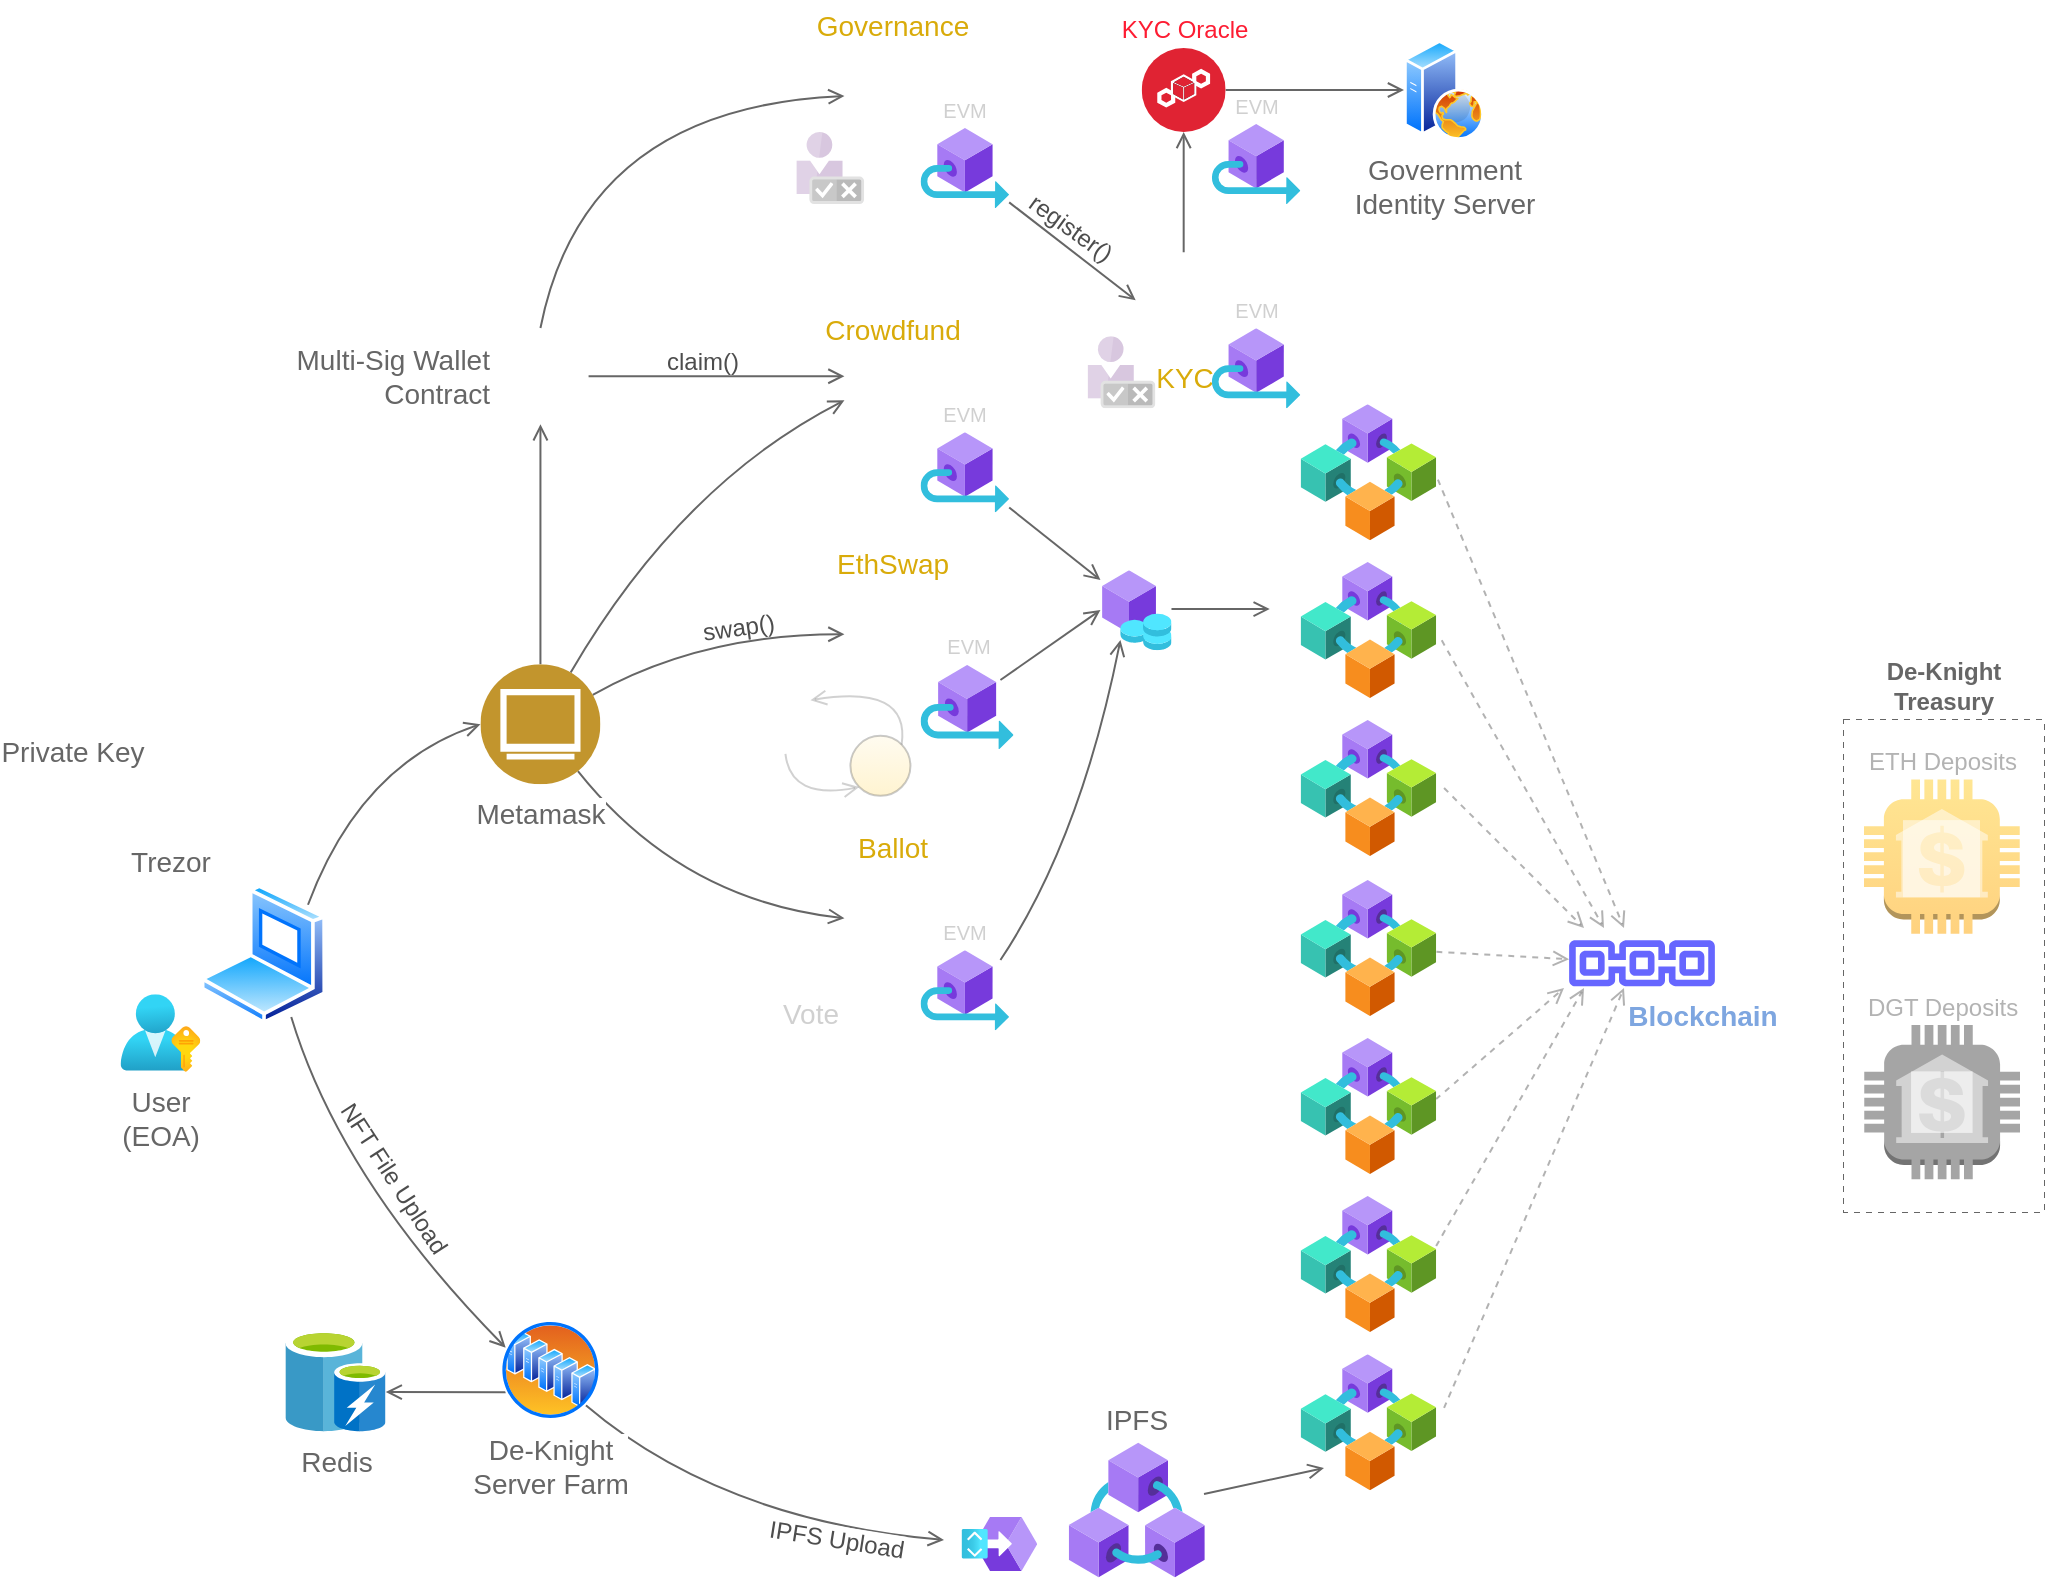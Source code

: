 <mxfile version="20.5.3" type="device"><diagram id="CzTbfuql-36a4De3iNGV" name="de-knight-architecture"><mxGraphModel dx="1221" dy="1400" grid="1" gridSize="10" guides="1" tooltips="1" connect="1" arrows="1" fold="1" page="1" pageScale="1" pageWidth="1169" pageHeight="827" math="0" shadow="0"><root><mxCell id="0"/><mxCell id="1" parent="0"/><mxCell id="tdxIL8HpgpXGs9-Mnloz-58" value="De-Knight&lt;br&gt;Treasury" style="rounded=0;whiteSpace=wrap;html=1;labelBackgroundColor=none;strokeColor=#666666;fontColor=#666666;fillColor=none;labelPosition=center;verticalLabelPosition=top;align=center;verticalAlign=bottom;dashed=1;fontStyle=1" vertex="1" parent="1"><mxGeometry x="1030" y="-454" width="100" height="246" as="geometry"/></mxCell><mxCell id="8PRdPqcWEEvDvs5QWRET-10" value="&lt;font style=&quot;font-size: 14px;&quot;&gt;EthSwap&lt;/font&gt;" style="shape=image;html=1;verticalAlign=bottom;verticalLabelPosition=top;labelBackgroundColor=none;imageAspect=0;aspect=fixed;image=https://cdn1.iconfinder.com/data/icons/business-488/128/12-128.png;imageBackground=none;imageBorder=none;fontColor=#D9AB0A;fontStyle=0;labelPosition=center;align=center;fontSize=14;" parent="1" vertex="1"><mxGeometry x="530.22" y="-520.87" width="48" height="48" as="geometry"/></mxCell><mxCell id="tdxIL8HpgpXGs9-Mnloz-49" style="edgeStyle=none;curved=1;orthogonalLoop=1;jettySize=auto;html=1;entryX=0;entryY=0.25;entryDx=0;entryDy=0;strokeColor=#666666;fontColor=#4D4D4D;endArrow=open;endFill=0;spacingBottom=0;spacingTop=0;fontSize=14;" edge="1" parent="1" source="8PRdPqcWEEvDvs5QWRET-11" target="tdxIL8HpgpXGs9-Mnloz-20"><mxGeometry relative="1" as="geometry"/></mxCell><mxCell id="tdxIL8HpgpXGs9-Mnloz-51" value="claim()" style="edgeLabel;html=1;align=center;verticalAlign=middle;resizable=0;points=[];fontColor=#4d4d4d;labelBackgroundColor=none;fontSize=12;spacingBottom=1;" vertex="1" connectable="0" parent="tdxIL8HpgpXGs9-Mnloz-49"><mxGeometry x="-0.342" y="-3" relative="1" as="geometry"><mxPoint x="14" y="-10" as="offset"/></mxGeometry></mxCell><mxCell id="tdxIL8HpgpXGs9-Mnloz-97" style="edgeStyle=none;curved=1;orthogonalLoop=1;jettySize=auto;html=1;exitX=0.5;exitY=0;exitDx=0;exitDy=0;entryX=0;entryY=0.5;entryDx=0;entryDy=0;strokeColor=#666666;fontSize=14;fontColor=#FD1C32;endArrow=open;endFill=0;" edge="1" parent="1" source="8PRdPqcWEEvDvs5QWRET-11" target="tdxIL8HpgpXGs9-Mnloz-94"><mxGeometry relative="1" as="geometry"><Array as="points"><mxPoint x="400" y="-760"/></Array></mxGeometry></mxCell><mxCell id="8PRdPqcWEEvDvs5QWRET-11" value="Multi-Sig Wallet&lt;br style=&quot;font-size: 14px;&quot;&gt;Contract" style="shape=image;html=1;verticalAlign=middle;verticalLabelPosition=middle;labelBackgroundColor=none;imageAspect=0;aspect=fixed;image=https://cdn4.iconfinder.com/data/icons/success-filloutline/64/paper-contract-document-files_and_folders-user-128.png;imageBackground=none;labelPosition=left;align=right;fontColor=#666666;fontSize=14;" parent="1" vertex="1"><mxGeometry x="354.16" y="-650" width="48.13" height="48.13" as="geometry"/></mxCell><mxCell id="8PRdPqcWEEvDvs5QWRET-2" value="" style="aspect=fixed;html=1;points=[];align=center;image;fontSize=12;image=img/lib/azure2/blockchain/Azure_Token_Service.svg;fontColor=#666666;" parent="1" vertex="1"><mxGeometry x="659.04" y="-528.87" width="34.7" height="40" as="geometry"/></mxCell><mxCell id="tdxIL8HpgpXGs9-Mnloz-29" style="edgeStyle=none;curved=1;orthogonalLoop=1;jettySize=auto;html=1;strokeColor=#666666;fontColor=#D9AB0A;endArrow=open;endFill=0;" edge="1" parent="1"><mxGeometry relative="1" as="geometry"><mxPoint x="608.22" y="-474" as="sourcePoint"/><mxPoint x="658.22" y="-509" as="targetPoint"/></mxGeometry></mxCell><mxCell id="tdxIL8HpgpXGs9-Mnloz-2" value="EVM" style="aspect=fixed;html=1;points=[];align=center;image;fontSize=10;image=img/lib/azure2/blockchain/Outbound_Connection.svg;fontColor=#666666;fontStyle=0;verticalAlign=bottom;labelPosition=center;verticalLabelPosition=top;textOpacity=30;" vertex="1" parent="1"><mxGeometry x="568.22" y="-481.52" width="46.59" height="42" as="geometry"/></mxCell><mxCell id="tdxIL8HpgpXGs9-Mnloz-7" style="orthogonalLoop=1;jettySize=auto;html=1;entryX=0;entryY=0.5;entryDx=0;entryDy=0;fontColor=#D9AB0A;endArrow=open;endFill=0;strokeColor=#666666;curved=1;exitX=1;exitY=0;exitDx=0;exitDy=0;" edge="1" parent="1" source="tdxIL8HpgpXGs9-Mnloz-5" target="tdxIL8HpgpXGs9-Mnloz-6"><mxGeometry relative="1" as="geometry"><mxPoint x="258.22" y="-351.87" as="sourcePoint"/><Array as="points"><mxPoint x="288.22" y="-431.87"/></Array></mxGeometry></mxCell><mxCell id="tdxIL8HpgpXGs9-Mnloz-10" style="edgeStyle=none;orthogonalLoop=1;jettySize=auto;html=1;fontColor=#D9AB0A;endArrow=open;endFill=0;curved=1;strokeColor=#666666;entryX=0;entryY=0.25;entryDx=0;entryDy=0;exitX=0.75;exitY=1;exitDx=0;exitDy=0;fontSize=12;" edge="1" parent="1" source="tdxIL8HpgpXGs9-Mnloz-5" target="tdxIL8HpgpXGs9-Mnloz-9"><mxGeometry relative="1" as="geometry"><mxPoint x="248.22" y="-321.87" as="sourcePoint"/><mxPoint x="248.22" y="-318.09" as="targetPoint"/><Array as="points"><mxPoint x="278.22" y="-224"/></Array></mxGeometry></mxCell><mxCell id="tdxIL8HpgpXGs9-Mnloz-17" value="NFT File Upload" style="edgeLabel;html=1;align=center;verticalAlign=middle;resizable=0;points=[];fontColor=#4D4D4D;labelBackgroundColor=none;rotation=57;fontSize=12;" vertex="1" connectable="0" parent="tdxIL8HpgpXGs9-Mnloz-10"><mxGeometry x="-0.334" y="-18" relative="1" as="geometry"><mxPoint x="49" y="10" as="offset"/></mxGeometry></mxCell><mxCell id="tdxIL8HpgpXGs9-Mnloz-5" value="" style="aspect=fixed;perimeter=ellipsePerimeter;html=1;align=center;shadow=0;dashed=0;spacingTop=0;image;image=img/lib/active_directory/laptop_client.svg;fontColor=#666666;" vertex="1" parent="1"><mxGeometry x="208.22" y="-371.87" width="63" height="70" as="geometry"/></mxCell><mxCell id="tdxIL8HpgpXGs9-Mnloz-8" style="edgeStyle=none;orthogonalLoop=1;jettySize=auto;html=1;entryX=0;entryY=0.5;entryDx=0;entryDy=0;fontColor=#D9AB0A;endArrow=open;endFill=0;strokeColor=#666666;curved=1;fontSize=14;" edge="1" parent="1" source="tdxIL8HpgpXGs9-Mnloz-6" target="8PRdPqcWEEvDvs5QWRET-10"><mxGeometry relative="1" as="geometry"><Array as="points"><mxPoint x="458.22" y="-496.87"/></Array></mxGeometry></mxCell><mxCell id="tdxIL8HpgpXGs9-Mnloz-106" value="swap()" style="edgeLabel;html=1;align=center;verticalAlign=middle;resizable=0;points=[];fontSize=12;fontColor=#4d4d4d;rotation=352;labelBackgroundColor=none;spacingBottom=2;" vertex="1" connectable="0" parent="tdxIL8HpgpXGs9-Mnloz-8"><mxGeometry x="0.203" y="-7" relative="1" as="geometry"><mxPoint y="-9" as="offset"/></mxGeometry></mxCell><mxCell id="tdxIL8HpgpXGs9-Mnloz-21" style="edgeStyle=none;curved=1;orthogonalLoop=1;jettySize=auto;html=1;entryX=0;entryY=0.5;entryDx=0;entryDy=0;strokeColor=#666666;fontColor=#D9AB0A;endArrow=open;endFill=0;" edge="1" parent="1" source="tdxIL8HpgpXGs9-Mnloz-6" target="tdxIL8HpgpXGs9-Mnloz-20"><mxGeometry relative="1" as="geometry"><Array as="points"><mxPoint x="448.22" y="-571.87"/></Array></mxGeometry></mxCell><mxCell id="tdxIL8HpgpXGs9-Mnloz-50" style="edgeStyle=none;curved=1;orthogonalLoop=1;jettySize=auto;html=1;entryX=0.5;entryY=1;entryDx=0;entryDy=0;strokeColor=#666666;fontColor=#D9AB0A;endArrow=open;endFill=0;" edge="1" parent="1" source="tdxIL8HpgpXGs9-Mnloz-6" target="8PRdPqcWEEvDvs5QWRET-11"><mxGeometry relative="1" as="geometry"/></mxCell><mxCell id="tdxIL8HpgpXGs9-Mnloz-74" style="edgeStyle=none;curved=1;orthogonalLoop=1;jettySize=auto;html=1;strokeColor=#666666;fontSize=14;fontColor=#D45B07;endArrow=open;endFill=0;entryX=0;entryY=0.5;entryDx=0;entryDy=0;" edge="1" parent="1" source="tdxIL8HpgpXGs9-Mnloz-6" target="tdxIL8HpgpXGs9-Mnloz-71"><mxGeometry relative="1" as="geometry"><mxPoint x="494.389" y="-362.224" as="targetPoint"/><Array as="points"><mxPoint x="448.22" y="-364"/></Array></mxGeometry></mxCell><mxCell id="tdxIL8HpgpXGs9-Mnloz-6" value="Metamask" style="aspect=fixed;perimeter=ellipsePerimeter;html=1;align=center;shadow=0;dashed=0;fontColor=#666666;labelBackgroundColor=#ffffff;fontSize=14;spacingTop=0;image;image=img/lib/ibm/users/browser.svg;fontStyle=0;labelPosition=center;verticalLabelPosition=bottom;verticalAlign=top;" vertex="1" parent="1"><mxGeometry x="348.22" y="-481.87" width="60" height="60" as="geometry"/></mxCell><mxCell id="tdxIL8HpgpXGs9-Mnloz-11" style="edgeStyle=none;curved=1;orthogonalLoop=1;jettySize=auto;html=1;fontColor=#D9AB0A;endArrow=open;endFill=0;strokeColor=#666666;exitX=1;exitY=1;exitDx=0;exitDy=0;fontSize=14;" edge="1" parent="1" source="tdxIL8HpgpXGs9-Mnloz-9"><mxGeometry relative="1" as="geometry"><mxPoint x="378.22" y="-171.87" as="sourcePoint"/><mxPoint x="580" y="-44" as="targetPoint"/><Array as="points"><mxPoint x="468.22" y="-54"/></Array></mxGeometry></mxCell><mxCell id="tdxIL8HpgpXGs9-Mnloz-12" value="IPFS Upload" style="edgeLabel;html=1;align=center;verticalAlign=middle;resizable=0;points=[];fontColor=#4D4D4D;rotation=9;fontSize=12;" vertex="1" connectable="0" parent="tdxIL8HpgpXGs9-Mnloz-11"><mxGeometry x="0.05" y="11" relative="1" as="geometry"><mxPoint x="40" y="19" as="offset"/></mxGeometry></mxCell><mxCell id="tdxIL8HpgpXGs9-Mnloz-119" style="edgeStyle=none;curved=1;orthogonalLoop=1;jettySize=auto;html=1;strokeColor=#666666;fontSize=12;fontColor=#666666;endArrow=open;endFill=0;entryX=1.003;entryY=0.6;entryDx=0;entryDy=0;entryPerimeter=0;exitX=0;exitY=0.75;exitDx=0;exitDy=0;" edge="1" parent="1" source="tdxIL8HpgpXGs9-Mnloz-9" target="tdxIL8HpgpXGs9-Mnloz-118"><mxGeometry relative="1" as="geometry"><mxPoint x="400" y="-150" as="sourcePoint"/><mxPoint x="460" y="-180" as="targetPoint"/></mxGeometry></mxCell><mxCell id="tdxIL8HpgpXGs9-Mnloz-9" value="De-Knight&lt;br style=&quot;font-size: 14px;&quot;&gt;Server Farm" style="aspect=fixed;perimeter=ellipsePerimeter;html=1;align=center;shadow=0;dashed=0;spacingTop=0;image;image=img/lib/active_directory/server_farm.svg;fontColor=#666666;labelPosition=center;verticalLabelPosition=bottom;verticalAlign=top;fontSize=14;" vertex="1" parent="1"><mxGeometry x="358.22" y="-154" width="50" height="50" as="geometry"/></mxCell><mxCell id="tdxIL8HpgpXGs9-Mnloz-1" value="" style="aspect=fixed;html=1;points=[];align=center;image;fontSize=12;image=img/lib/azure2/blockchain/Blockchain_Applications.svg;rotation=90;labelPosition=center;verticalLabelPosition=top;verticalAlign=bottom;" vertex="1" parent="1"><mxGeometry x="594.22" y="-61.0" width="27.05" height="38" as="geometry"/></mxCell><mxCell id="tdxIL8HpgpXGs9-Mnloz-20" value="&lt;font style=&quot;font-size: 14px;&quot;&gt;Crowdfund&lt;/font&gt;" style="shape=image;html=1;verticalAlign=bottom;verticalLabelPosition=top;labelBackgroundColor=none;imageAspect=0;aspect=fixed;image=https://cdn1.iconfinder.com/data/icons/business-488/128/12-128.png;imageBackground=none;imageBorder=none;fontColor=#D9AB0A;fontStyle=0;labelPosition=center;align=center;fontSize=14;" vertex="1" parent="1"><mxGeometry x="530.22" y="-637.87" width="48" height="48" as="geometry"/></mxCell><mxCell id="tdxIL8HpgpXGs9-Mnloz-30" style="edgeStyle=none;curved=1;orthogonalLoop=1;jettySize=auto;html=1;strokeColor=#666666;fontColor=#D9AB0A;endArrow=open;endFill=0;" edge="1" parent="1" source="tdxIL8HpgpXGs9-Mnloz-22"><mxGeometry relative="1" as="geometry"><mxPoint x="658.22" y="-524" as="targetPoint"/></mxGeometry></mxCell><mxCell id="tdxIL8HpgpXGs9-Mnloz-22" value="EVM" style="aspect=fixed;html=1;points=[];align=center;image;fontSize=10;image=img/lib/azure2/blockchain/Outbound_Connection.svg;fontColor=#666666;fontStyle=0;verticalAlign=bottom;labelPosition=center;verticalLabelPosition=top;textOpacity=30;" vertex="1" parent="1"><mxGeometry x="568.22" y="-597.87" width="44.38" height="40" as="geometry"/></mxCell><mxCell id="tdxIL8HpgpXGs9-Mnloz-112" style="edgeStyle=none;curved=1;orthogonalLoop=1;jettySize=auto;html=1;dashed=1;strokeColor=#666666;fontSize=12;fontColor=#7EA6E0;endArrow=open;endFill=0;opacity=50;" edge="1" parent="1" source="8PRdPqcWEEvDvs5QWRET-1" target="tdxIL8HpgpXGs9-Mnloz-24"><mxGeometry relative="1" as="geometry"/></mxCell><mxCell id="8PRdPqcWEEvDvs5QWRET-1" value="" style="aspect=fixed;html=1;points=[];align=center;image;fontSize=12;image=img/lib/azure2/blockchain/Consortium.svg;" parent="1" vertex="1"><mxGeometry x="758.22" y="-374" width="68" height="68" as="geometry"/></mxCell><mxCell id="tdxIL8HpgpXGs9-Mnloz-111" style="edgeStyle=none;curved=1;orthogonalLoop=1;jettySize=auto;html=1;dashed=1;strokeColor=#666666;fontSize=12;fontColor=#7EA6E0;endArrow=open;endFill=0;opacity=50;exitX=1.056;exitY=0.5;exitDx=0;exitDy=0;exitPerimeter=0;" edge="1" parent="1" source="8PRdPqcWEEvDvs5QWRET-18"><mxGeometry relative="1" as="geometry"><mxPoint x="900" y="-350" as="targetPoint"/><Array as="points"/></mxGeometry></mxCell><mxCell id="8PRdPqcWEEvDvs5QWRET-18" value="" style="aspect=fixed;html=1;points=[];align=center;image;fontSize=12;image=img/lib/azure2/blockchain/Consortium.svg;" parent="1" vertex="1"><mxGeometry x="758.22" y="-454" width="68" height="68" as="geometry"/></mxCell><mxCell id="tdxIL8HpgpXGs9-Mnloz-110" style="edgeStyle=none;curved=1;orthogonalLoop=1;jettySize=auto;html=1;dashed=1;strokeColor=#666666;fontSize=12;fontColor=#7EA6E0;endArrow=open;endFill=0;opacity=50;exitX=1.039;exitY=0.576;exitDx=0;exitDy=0;exitPerimeter=0;" edge="1" parent="1" source="8PRdPqcWEEvDvs5QWRET-17"><mxGeometry relative="1" as="geometry"><mxPoint x="910" y="-350" as="targetPoint"/><Array as="points"/></mxGeometry></mxCell><mxCell id="8PRdPqcWEEvDvs5QWRET-17" value="" style="aspect=fixed;html=1;points=[];align=center;image;fontSize=12;image=img/lib/azure2/blockchain/Consortium.svg;" parent="1" vertex="1"><mxGeometry x="758.22" y="-533" width="68" height="68" as="geometry"/></mxCell><mxCell id="tdxIL8HpgpXGs9-Mnloz-113" style="edgeStyle=none;curved=1;orthogonalLoop=1;jettySize=auto;html=1;dashed=1;strokeColor=#666666;fontSize=12;fontColor=#7EA6E0;endArrow=open;endFill=0;opacity=50;exitX=0.998;exitY=0.449;exitDx=0;exitDy=0;exitPerimeter=0;" edge="1" parent="1" source="syoWLXgU4o35DfLKHnBd-1"><mxGeometry relative="1" as="geometry"><mxPoint x="890" y="-320" as="targetPoint"/></mxGeometry></mxCell><mxCell id="syoWLXgU4o35DfLKHnBd-1" value="" style="aspect=fixed;html=1;points=[];align=center;image;fontSize=12;image=img/lib/azure2/blockchain/Consortium.svg;" parent="1" vertex="1"><mxGeometry x="758.22" y="-295" width="68" height="68" as="geometry"/></mxCell><mxCell id="tdxIL8HpgpXGs9-Mnloz-109" style="edgeStyle=none;curved=1;orthogonalLoop=1;jettySize=auto;html=1;strokeColor=#666666;fontSize=12;fontColor=#7EA6E0;endArrow=open;endFill=0;dashed=1;opacity=50;exitX=1.011;exitY=0.555;exitDx=0;exitDy=0;exitPerimeter=0;" edge="1" parent="1" source="8PRdPqcWEEvDvs5QWRET-16"><mxGeometry relative="1" as="geometry"><mxPoint x="920" y="-350" as="targetPoint"/><Array as="points"/></mxGeometry></mxCell><mxCell id="8PRdPqcWEEvDvs5QWRET-16" value="" style="aspect=fixed;html=1;points=[];align=center;image;fontSize=12;image=img/lib/azure2/blockchain/Consortium.svg;" parent="1" vertex="1"><mxGeometry x="758.22" y="-611.87" width="68" height="68" as="geometry"/></mxCell><mxCell id="tdxIL8HpgpXGs9-Mnloz-23" value="IPFS" style="aspect=fixed;html=1;points=[];align=center;image;fontSize=14;image=img/lib/azure2/blockchain/Azure_Blockchain_Service.svg;labelBackgroundColor=none;fontColor=#666666;labelPosition=center;verticalLabelPosition=top;verticalAlign=bottom;" vertex="1" parent="1"><mxGeometry x="642.39" y="-93.0" width="68" height="68" as="geometry"/></mxCell><mxCell id="tdxIL8HpgpXGs9-Mnloz-24" value="Blockchain" style="sketch=0;outlineConnect=0;fontColor=#7EA6E0;gradientColor=none;fillColor=#6666FF;strokeColor=none;dashed=0;verticalLabelPosition=bottom;verticalAlign=top;align=center;html=1;fontSize=14;fontStyle=1;aspect=fixed;shape=mxgraph.aws4.blockchain_resource;labelBackgroundColor=none;labelPosition=center;spacingLeft=60;" vertex="1" parent="1"><mxGeometry x="890" y="-343.85" width="78" height="23" as="geometry"/></mxCell><mxCell id="tdxIL8HpgpXGs9-Mnloz-32" value="Private Key" style="shape=image;html=1;verticalAlign=bottom;verticalLabelPosition=top;labelBackgroundColor=none;imageAspect=0;aspect=fixed;image=https://cdn1.iconfinder.com/data/icons/cryptocurrency-blockchain-fintech-free/32/Cryptocurrency_digital_contract-128.png;fontColor=#666666;labelPosition=center;align=center;fontSize=14;" vertex="1" parent="1"><mxGeometry x="120" y="-427.09" width="48.22" height="48.22" as="geometry"/></mxCell><mxCell id="tdxIL8HpgpXGs9-Mnloz-34" value="Trezor" style="shape=image;html=1;verticalAlign=bottom;verticalLabelPosition=top;labelBackgroundColor=none;imageAspect=0;aspect=fixed;image=https://cdn1.iconfinder.com/data/icons/CrystalClear/128x128/devices/usbpendrive_unmount.png;fontColor=#666666;labelPosition=center;align=center;fontSize=14;" vertex="1" parent="1"><mxGeometry x="177" y="-371.87" width="31.22" height="31.22" as="geometry"/></mxCell><mxCell id="tdxIL8HpgpXGs9-Mnloz-48" value="" style="shape=image;html=1;verticalAlign=top;verticalLabelPosition=bottom;labelBackgroundColor=#ffffff;imageAspect=0;aspect=fixed;image=https://cdn3.iconfinder.com/data/icons/currency-and-cryptocurrency-signs/64/cryptocurrency_blockchain_Ethereum_ETH-128.png;fontColor=#D9AB0A;opacity=40;" vertex="1" parent="1"><mxGeometry x="258.22" y="-449.87" width="35" height="35" as="geometry"/></mxCell><mxCell id="tdxIL8HpgpXGs9-Mnloz-56" value="User&lt;br style=&quot;font-size: 14px;&quot;&gt;(EOA)" style="aspect=fixed;html=1;points=[];align=center;image;fontSize=14;image=img/lib/azure2/azure_stack/User_Subscriptions.svg;labelBackgroundColor=none;strokeColor=#FF0000;fontColor=#666666;" vertex="1" parent="1"><mxGeometry x="168.22" y="-316.91" width="40" height="38.82" as="geometry"/></mxCell><mxCell id="tdxIL8HpgpXGs9-Mnloz-64" value="" style="group;fillColor=default;container=0;" vertex="1" connectable="0" parent="1"><mxGeometry x="1030" y="-454" width="100" height="246" as="geometry"/></mxCell><mxCell id="E9E_RVEKS9jWcRd-gd_T-1" value="" style="group" parent="1" vertex="1" connectable="0"><mxGeometry x="1040.13" y="-301.481" width="77.87" height="77.121" as="geometry"/></mxCell><mxCell id="8PRdPqcWEEvDvs5QWRET-6" value="&lt;font color=&quot;#b3b3b3&quot;&gt;DGT Deposits&lt;/font&gt;" style="outlineConnect=0;dashed=0;verticalLabelPosition=top;verticalAlign=bottom;align=center;html=1;shape=mxgraph.aws3.bank;fillColor=#4D4D4D;strokeColor=#000000;opacity=50;labelPosition=center;" parent="E9E_RVEKS9jWcRd-gd_T-1" vertex="1"><mxGeometry width="77.87" height="77.121" as="geometry"/></mxCell><mxCell id="8PRdPqcWEEvDvs5QWRET-25" value="" style="shape=image;html=1;verticalAlign=top;verticalLabelPosition=bottom;labelBackgroundColor=#ffffff;imageAspect=0;aspect=fixed;image=https://cdn2.iconfinder.com/data/icons/harry-potter-solid-collection/60/50_-_Harry_Potter_-_Solid_-_Knight_Chess_Piece-128.png;imageBackground=default;opacity=60;" parent="E9E_RVEKS9jWcRd-gd_T-1" vertex="1"><mxGeometry x="23.4" y="23.175" width="30.771" height="30.771" as="geometry"/></mxCell><mxCell id="E9E_RVEKS9jWcRd-gd_T-15" value="&lt;font color=&quot;#b3b3b3&quot;&gt;ETH Deposits&lt;/font&gt;" style="outlineConnect=0;dashed=0;verticalLabelPosition=top;verticalAlign=bottom;align=center;html=1;shape=mxgraph.aws3.bank;fillColor=#ffcd28;strokeColor=#d79b00;gradientColor=#ffa500;opacity=50;labelPosition=center;" parent="1" vertex="1"><mxGeometry x="1040" y="-424.219" width="77.87" height="77.121" as="geometry"/></mxCell><mxCell id="8PRdPqcWEEvDvs5QWRET-22" value="" style="shape=image;html=1;verticalAlign=top;verticalLabelPosition=bottom;labelBackgroundColor=#ffffff;imageAspect=0;aspect=fixed;image=https://cdn3.iconfinder.com/data/icons/currency-and-cryptocurrency-signs/64/cryptocurrency_blockchain_Ethereum_ETH-128.png;imageBackground=default;opacity=50;" parent="1" vertex="1"><mxGeometry x="1059.49" y="-403.916" width="38.506" height="38.506" as="geometry"/></mxCell><mxCell id="tdxIL8HpgpXGs9-Mnloz-66" style="edgeStyle=none;curved=1;orthogonalLoop=1;jettySize=auto;html=1;strokeColor=#666666;fontColor=#D9AB0A;endArrow=open;endFill=0;" edge="1" parent="1"><mxGeometry relative="1" as="geometry"><mxPoint x="693.74" y="-509.46" as="sourcePoint"/><mxPoint x="742.87" y="-509.46" as="targetPoint"/></mxGeometry></mxCell><mxCell id="tdxIL8HpgpXGs9-Mnloz-70" style="edgeStyle=none;curved=1;orthogonalLoop=1;jettySize=auto;html=1;strokeColor=#666666;fontColor=#D9AB0A;endArrow=open;endFill=0;" edge="1" parent="1"><mxGeometry relative="1" as="geometry"><mxPoint x="710" y="-67" as="sourcePoint"/><mxPoint x="770" y="-80" as="targetPoint"/></mxGeometry></mxCell><mxCell id="tdxIL8HpgpXGs9-Mnloz-71" value="&lt;font style=&quot;font-size: 14px;&quot;&gt;Ballot&lt;br style=&quot;font-size: 14px;&quot;&gt;&lt;/font&gt;" style="shape=image;html=1;verticalAlign=bottom;verticalLabelPosition=top;labelBackgroundColor=none;imageAspect=0;aspect=fixed;image=https://cdn1.iconfinder.com/data/icons/business-488/128/12-128.png;imageBackground=none;imageBorder=none;fontColor=#D9AB0A;fontStyle=0;labelPosition=center;align=center;fontSize=14;" vertex="1" parent="1"><mxGeometry x="530.22" y="-378.87" width="48" height="48" as="geometry"/></mxCell><mxCell id="tdxIL8HpgpXGs9-Mnloz-80" style="edgeStyle=none;curved=1;orthogonalLoop=1;jettySize=auto;html=1;strokeColor=#666666;fontSize=14;fontColor=#666666;endArrow=open;endFill=0;" edge="1" parent="1"><mxGeometry relative="1" as="geometry"><mxPoint x="608.22" y="-334" as="sourcePoint"/><mxPoint x="668.22" y="-494" as="targetPoint"/><Array as="points"><mxPoint x="648.22" y="-394"/></Array></mxGeometry></mxCell><mxCell id="tdxIL8HpgpXGs9-Mnloz-72" value="EVM" style="aspect=fixed;html=1;points=[];align=center;image;fontSize=10;image=img/lib/azure2/blockchain/Outbound_Connection.svg;fontColor=#666666;fontStyle=0;verticalAlign=bottom;labelPosition=center;verticalLabelPosition=top;textOpacity=30;" vertex="1" parent="1"><mxGeometry x="568.22" y="-338.87" width="44.38" height="40" as="geometry"/></mxCell><mxCell id="tdxIL8HpgpXGs9-Mnloz-76" value="Vote" style="shape=image;html=1;verticalAlign=top;verticalLabelPosition=bottom;labelBackgroundColor=#ffffff;imageAspect=0;aspect=fixed;image=https://cdn0.iconfinder.com/data/icons/Free-PSD-blogging-icons-Bimbilini/64/thumbs_up.png;dashed=1;strokeColor=#666666;fontSize=14;fontColor=#666666;fillColor=#D45B07;opacity=30;spacingTop=-7;textOpacity=30;" vertex="1" parent="1"><mxGeometry x="496.22" y="-349.35" width="34" height="34" as="geometry"/></mxCell><mxCell id="tdxIL8HpgpXGs9-Mnloz-36" value="" style="group;opacity=30;textOpacity=30;" vertex="1" connectable="0" parent="1"><mxGeometry x="533.22" y="-446.09" width="40" height="40" as="geometry"/></mxCell><mxCell id="tdxIL8HpgpXGs9-Mnloz-46" value="" style="group;opacity=30;textOpacity=30;" vertex="1" connectable="0" parent="tdxIL8HpgpXGs9-Mnloz-36"><mxGeometry width="30" height="30" as="geometry"/></mxCell><mxCell id="E9E_RVEKS9jWcRd-gd_T-7" value="" style="ellipse;whiteSpace=wrap;html=1;strokeColor=#4D4D4D;fillColor=#fff2cc;gradientColor=#ffd966;container=0;opacity=30;textOpacity=30;" parent="tdxIL8HpgpXGs9-Mnloz-46" vertex="1"><mxGeometry width="30" height="30" as="geometry"/></mxCell><mxCell id="E9E_RVEKS9jWcRd-gd_T-6" value="" style="shape=image;html=1;verticalAlign=top;verticalLabelPosition=bottom;labelBackgroundColor=#ffffff;imageAspect=0;aspect=fixed;image=https://cdn2.iconfinder.com/data/icons/harry-potter-outline-collection-1/60/50_-_Harry_Potter_-_Outline_-_Knight_Chess_Piece-128.png;strokeColor=#000000;fillColor=#4D4D4D;container=0;opacity=30;textOpacity=30;" parent="tdxIL8HpgpXGs9-Mnloz-46" vertex="1"><mxGeometry x="5" y="5" width="20" height="20" as="geometry"/></mxCell><mxCell id="tdxIL8HpgpXGs9-Mnloz-43" value="" style="endArrow=open;html=1;strokeColor=#666666;fontColor=#D9AB0A;curved=1;endFill=0;entryX=0;entryY=1;entryDx=0;entryDy=0;exitX=0.5;exitY=1;exitDx=0;exitDy=0;opacity=30;textOpacity=30;" edge="1" parent="1" source="8PRdPqcWEEvDvs5QWRET-12" target="E9E_RVEKS9jWcRd-gd_T-7"><mxGeometry width="50" height="50" relative="1" as="geometry"><mxPoint x="503.22" y="-426.09" as="sourcePoint"/><mxPoint x="543.22" y="-403.87" as="targetPoint"/><Array as="points"><mxPoint x="503.22" y="-413.87"/></Array></mxGeometry></mxCell><mxCell id="8PRdPqcWEEvDvs5QWRET-12" value="" style="shape=image;html=1;verticalAlign=top;verticalLabelPosition=bottom;labelBackgroundColor=#ffffff;imageAspect=0;aspect=fixed;image=https://cdn3.iconfinder.com/data/icons/currency-and-cryptocurrency-signs/64/cryptocurrency_blockchain_Ethereum_ETH-128.png;container=0;opacity=40;" parent="1" vertex="1"><mxGeometry x="483.22" y="-472.09" width="35" height="35" as="geometry"/></mxCell><mxCell id="tdxIL8HpgpXGs9-Mnloz-44" value="" style="endArrow=open;html=1;strokeColor=#666666;fontColor=#D9AB0A;curved=1;endFill=0;exitX=1;exitY=0;exitDx=0;exitDy=0;opacity=30;textOpacity=30;" edge="1" parent="1" source="E9E_RVEKS9jWcRd-gd_T-7"><mxGeometry width="50" height="50" relative="1" as="geometry"><mxPoint x="553.22" y="-432.09" as="sourcePoint"/><mxPoint x="513.22" y="-463.87" as="targetPoint"/><Array as="points"><mxPoint x="563.22" y="-472.09"/></Array></mxGeometry></mxCell><mxCell id="tdxIL8HpgpXGs9-Mnloz-79" value="" style="shape=image;html=1;verticalAlign=top;verticalLabelPosition=bottom;labelBackgroundColor=#ffffff;imageAspect=0;aspect=fixed;image=https://cdn0.iconfinder.com/data/icons/business-startup-10/50/63-128.png;dashed=1;strokeColor=#666666;fontSize=14;fontColor=#666666;fillColor=#D45B07;opacity=40;" vertex="1" parent="1"><mxGeometry x="494.22" y="-605.87" width="38" height="38" as="geometry"/></mxCell><mxCell id="tdxIL8HpgpXGs9-Mnloz-117" style="edgeStyle=none;curved=1;orthogonalLoop=1;jettySize=auto;html=1;dashed=1;strokeColor=#666666;fontSize=12;fontColor=#7EA6E0;endArrow=open;endFill=0;opacity=50;exitX=1.056;exitY=0.395;exitDx=0;exitDy=0;exitPerimeter=0;" edge="1" parent="1" source="tdxIL8HpgpXGs9-Mnloz-81"><mxGeometry relative="1" as="geometry"><mxPoint x="920" y="-320" as="targetPoint"/></mxGeometry></mxCell><mxCell id="tdxIL8HpgpXGs9-Mnloz-81" value="" style="aspect=fixed;html=1;points=[];align=center;image;fontSize=12;image=img/lib/azure2/blockchain/Consortium.svg;" vertex="1" parent="1"><mxGeometry x="758.22" y="-136.87" width="68" height="68" as="geometry"/></mxCell><mxCell id="tdxIL8HpgpXGs9-Mnloz-115" style="edgeStyle=none;curved=1;orthogonalLoop=1;jettySize=auto;html=1;dashed=1;strokeColor=#666666;fontSize=12;fontColor=#7EA6E0;endArrow=open;endFill=0;opacity=50;exitX=0.998;exitY=0.367;exitDx=0;exitDy=0;exitPerimeter=0;" edge="1" parent="1" source="tdxIL8HpgpXGs9-Mnloz-82"><mxGeometry relative="1" as="geometry"><mxPoint x="900" y="-320" as="targetPoint"/></mxGeometry></mxCell><mxCell id="tdxIL8HpgpXGs9-Mnloz-82" value="" style="aspect=fixed;html=1;points=[];align=center;image;fontSize=12;image=img/lib/azure2/blockchain/Consortium.svg;" vertex="1" parent="1"><mxGeometry x="758.22" y="-216" width="68" height="68" as="geometry"/></mxCell><mxCell id="tdxIL8HpgpXGs9-Mnloz-85" value="" style="sketch=0;aspect=fixed;html=1;points=[];align=center;image;fontSize=12;image=img/lib/mscae/Customer_Lockbox.svg;dashed=1;labelBackgroundColor=none;strokeColor=#666666;fontColor=#666666;fillColor=#D45B07;opacity=30;" vertex="1" parent="1"><mxGeometry x="651.84" y="-645.87" width="33.84" height="36" as="geometry"/></mxCell><mxCell id="tdxIL8HpgpXGs9-Mnloz-98" style="edgeStyle=none;curved=1;orthogonalLoop=1;jettySize=auto;html=1;entryX=0.5;entryY=1;entryDx=0;entryDy=0;strokeColor=#666666;fontSize=14;fontColor=#FD1C32;endArrow=open;endFill=0;" edge="1" parent="1" source="tdxIL8HpgpXGs9-Mnloz-86" target="tdxIL8HpgpXGs9-Mnloz-91"><mxGeometry relative="1" as="geometry"/></mxCell><mxCell id="tdxIL8HpgpXGs9-Mnloz-86" value="&lt;font style=&quot;font-size: 14px;&quot;&gt;KYC&lt;br style=&quot;font-size: 14px;&quot;&gt;&lt;/font&gt;" style="shape=image;html=1;verticalAlign=top;verticalLabelPosition=bottom;labelBackgroundColor=none;imageAspect=0;aspect=fixed;image=https://cdn1.iconfinder.com/data/icons/business-488/128/12-128.png;imageBackground=none;imageBorder=none;fontColor=#D9AB0A;fontStyle=0;labelPosition=center;align=center;fontSize=14;" vertex="1" parent="1"><mxGeometry x="675.84" y="-687.87" width="48" height="48" as="geometry"/></mxCell><mxCell id="tdxIL8HpgpXGs9-Mnloz-87" value="EVM" style="aspect=fixed;html=1;points=[];align=center;image;fontSize=10;image=img/lib/azure2/blockchain/Outbound_Connection.svg;fontColor=#666666;fontStyle=0;verticalAlign=bottom;labelPosition=center;verticalLabelPosition=top;textOpacity=30;" vertex="1" parent="1"><mxGeometry x="713.84" y="-649.87" width="44.38" height="40" as="geometry"/></mxCell><mxCell id="tdxIL8HpgpXGs9-Mnloz-90" value="Government&lt;br style=&quot;font-size: 14px;&quot;&gt;Identity Server" style="aspect=fixed;perimeter=ellipsePerimeter;html=1;align=center;shadow=0;dashed=0;spacingTop=0;image;image=img/lib/active_directory/web_server.svg;labelBackgroundColor=none;strokeColor=#666666;fontSize=14;fontColor=#666666;fillColor=#D45B07;" vertex="1" parent="1"><mxGeometry x="810" y="-794" width="40" height="50" as="geometry"/></mxCell><mxCell id="tdxIL8HpgpXGs9-Mnloz-99" style="edgeStyle=none;curved=1;orthogonalLoop=1;jettySize=auto;html=1;entryX=0;entryY=0.5;entryDx=0;entryDy=0;strokeColor=#666666;fontSize=14;fontColor=#FD1C32;endArrow=open;endFill=0;" edge="1" parent="1" source="tdxIL8HpgpXGs9-Mnloz-91" target="tdxIL8HpgpXGs9-Mnloz-90"><mxGeometry relative="1" as="geometry"/></mxCell><mxCell id="tdxIL8HpgpXGs9-Mnloz-91" value="" style="aspect=fixed;perimeter=ellipsePerimeter;html=1;align=center;shadow=0;dashed=0;fontColor=#FD1C32;labelBackgroundColor=none;fontSize=14;spacingTop=3;image;image=img/lib/ibm/security/blockchain_security_service.svg;strokeColor=#666666;fillColor=#D45B07;labelPosition=center;verticalLabelPosition=top;verticalAlign=bottom;labelBorderColor=none;" vertex="1" parent="1"><mxGeometry x="678.84" y="-790.0" width="42" height="42" as="geometry"/></mxCell><mxCell id="tdxIL8HpgpXGs9-Mnloz-93" value="" style="sketch=0;aspect=fixed;html=1;points=[];align=center;image;fontSize=12;image=img/lib/mscae/Customer_Lockbox.svg;dashed=1;labelBackgroundColor=none;strokeColor=#666666;fontColor=#666666;fillColor=#D45B07;opacity=30;" vertex="1" parent="1"><mxGeometry x="506.22" y="-748" width="33.84" height="36" as="geometry"/></mxCell><mxCell id="tdxIL8HpgpXGs9-Mnloz-94" value="&lt;font style=&quot;font-size: 14px;&quot;&gt;Governance&lt;br style=&quot;font-size: 14px;&quot;&gt;&lt;/font&gt;" style="shape=image;html=1;verticalAlign=bottom;verticalLabelPosition=top;labelBackgroundColor=none;imageAspect=0;aspect=fixed;image=https://cdn1.iconfinder.com/data/icons/business-488/128/12-128.png;imageBackground=none;imageBorder=none;fontColor=#D9AB0A;fontStyle=0;labelPosition=center;align=center;fontSize=14;" vertex="1" parent="1"><mxGeometry x="530.22" y="-790" width="48" height="48" as="geometry"/></mxCell><mxCell id="tdxIL8HpgpXGs9-Mnloz-96" value="" style="edgeStyle=none;curved=1;orthogonalLoop=1;jettySize=auto;html=1;entryX=0;entryY=0.5;entryDx=0;entryDy=0;strokeColor=#666666;fontSize=14;fontColor=#4D4D4D;endArrow=open;endFill=0;" edge="1" parent="1" source="tdxIL8HpgpXGs9-Mnloz-95" target="tdxIL8HpgpXGs9-Mnloz-86"><mxGeometry x="-0.306" y="-7" relative="1" as="geometry"><mxPoint x="-1" as="offset"/></mxGeometry></mxCell><mxCell id="tdxIL8HpgpXGs9-Mnloz-103" value="register()" style="edgeLabel;html=1;align=center;verticalAlign=middle;resizable=0;points=[];fontSize=12;fontColor=#4D4D4D;rotation=36;labelBackgroundColor=none;" vertex="1" connectable="0" parent="tdxIL8HpgpXGs9-Mnloz-96"><mxGeometry x="-0.427" y="2" relative="1" as="geometry"><mxPoint x="11" as="offset"/></mxGeometry></mxCell><mxCell id="tdxIL8HpgpXGs9-Mnloz-95" value="EVM" style="aspect=fixed;html=1;points=[];align=center;image;fontSize=10;image=img/lib/azure2/blockchain/Outbound_Connection.svg;fontColor=#666666;fontStyle=0;verticalAlign=bottom;labelPosition=center;verticalLabelPosition=top;textOpacity=30;" vertex="1" parent="1"><mxGeometry x="568.22" y="-750" width="44.38" height="40" as="geometry"/></mxCell><mxCell id="tdxIL8HpgpXGs9-Mnloz-100" value="EVM" style="aspect=fixed;html=1;points=[];align=center;image;fontSize=10;image=img/lib/azure2/blockchain/Outbound_Connection.svg;fontColor=#666666;fontStyle=0;verticalAlign=bottom;labelPosition=center;verticalLabelPosition=top;textOpacity=30;" vertex="1" parent="1"><mxGeometry x="713.84" y="-752" width="44.38" height="40" as="geometry"/></mxCell><mxCell id="tdxIL8HpgpXGs9-Mnloz-108" value="" style="shape=image;html=1;verticalAlign=top;verticalLabelPosition=bottom;labelBackgroundColor=#ffffff;imageAspect=0;aspect=fixed;image=https://cdn4.iconfinder.com/data/icons/ios-web-user-interface-multi-circle-flat-vol-3/512/Bank_building_government_house_real_estate_panteon-128.png;dashed=1;strokeColor=#666666;fontSize=11;fontColor=#4d4d4d;fillColor=#D45B07;opacity=30;" vertex="1" parent="1"><mxGeometry x="840" y="-810" width="44" height="44" as="geometry"/></mxCell><mxCell id="tdxIL8HpgpXGs9-Mnloz-118" value="Redis" style="sketch=0;aspect=fixed;html=1;points=[];align=center;image;fontSize=14;image=img/lib/mscae/Cache_including_Redis.svg;dashed=1;labelBackgroundColor=none;strokeColor=#666666;fontColor=#666666;fillColor=#6666FF;labelPosition=center;verticalLabelPosition=bottom;verticalAlign=top;" vertex="1" parent="1"><mxGeometry x="250.72" y="-148" width="50" height="50" as="geometry"/></mxCell><mxCell id="tdxIL8HpgpXGs9-Mnloz-120" value="" style="shape=image;html=1;verticalAlign=top;verticalLabelPosition=bottom;labelBackgroundColor=#ffffff;imageAspect=0;aspect=fixed;image=https://cdn2.iconfinder.com/data/icons/shopping-elements-6/64/26-Messages_Box-128.png;dashed=1;strokeColor=#666666;fontSize=12;fontColor=#666666;fillColor=#6666FF;imageBackground=none;" vertex="1" parent="1"><mxGeometry x="380" y="-680.74" width="42.87" height="42.87" as="geometry"/></mxCell><mxCell id="tdxIL8HpgpXGs9-Mnloz-121" value="KYC Oracle" style="text;html=1;align=center;verticalAlign=middle;resizable=0;points=[];autosize=1;strokeColor=none;fillColor=none;fontSize=12;fontColor=#FD1C32;labelBackgroundColor=none;" vertex="1" parent="1"><mxGeometry x="654.84" y="-814" width="90" height="30" as="geometry"/></mxCell></root></mxGraphModel></diagram></mxfile>